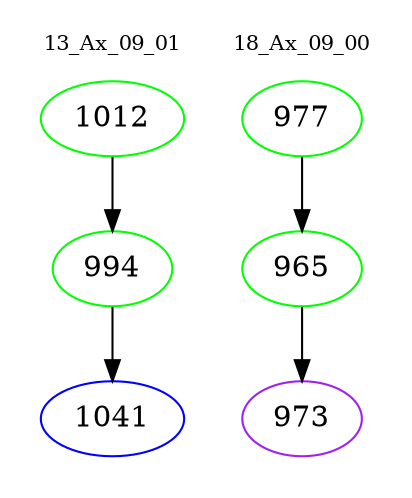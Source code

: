 digraph{
subgraph cluster_0 {
color = white
label = "13_Ax_09_01";
fontsize=10;
T0_1012 [label="1012", color="green"]
T0_1012 -> T0_994 [color="black"]
T0_994 [label="994", color="green"]
T0_994 -> T0_1041 [color="black"]
T0_1041 [label="1041", color="blue"]
}
subgraph cluster_1 {
color = white
label = "18_Ax_09_00";
fontsize=10;
T1_977 [label="977", color="green"]
T1_977 -> T1_965 [color="black"]
T1_965 [label="965", color="green"]
T1_965 -> T1_973 [color="black"]
T1_973 [label="973", color="purple"]
}
}
